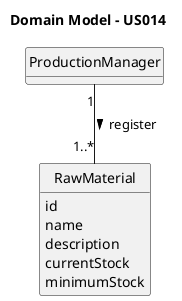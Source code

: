 @startuml
skinparam monochrome true
skinparam packageStyle rectangle
skinparam shadowing false

skinparam classAttributeIconSize 0

hide circle
hide methods

title Domain Model - US014

class ProductionManager {
}

class RawMaterial {
    id
    name
    description
    currentStock
    minimumStock
}

ProductionManager "1" -- "1..*" RawMaterial : register >

@enduml
